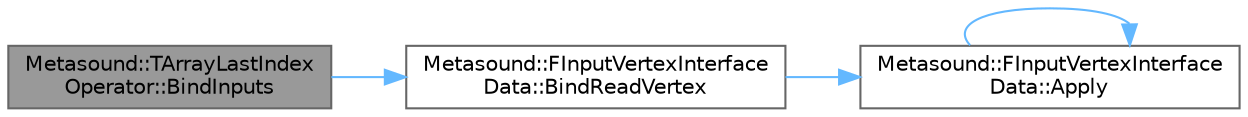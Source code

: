 digraph "Metasound::TArrayLastIndexOperator::BindInputs"
{
 // INTERACTIVE_SVG=YES
 // LATEX_PDF_SIZE
  bgcolor="transparent";
  edge [fontname=Helvetica,fontsize=10,labelfontname=Helvetica,labelfontsize=10];
  node [fontname=Helvetica,fontsize=10,shape=box,height=0.2,width=0.4];
  rankdir="LR";
  Node1 [id="Node000001",label="Metasound::TArrayLastIndex\lOperator::BindInputs",height=0.2,width=0.4,color="gray40", fillcolor="grey60", style="filled", fontcolor="black",tooltip="BindInputs binds data references in the IOperator with the FInputVertexInterfaceData."];
  Node1 -> Node2 [id="edge1_Node000001_Node000002",color="steelblue1",style="solid",tooltip=" "];
  Node2 [id="Node000002",label="Metasound::FInputVertexInterface\lData::BindReadVertex",height=0.2,width=0.4,color="grey40", fillcolor="white", style="filled",URL="$da/da4/classMetasound_1_1FInputVertexInterfaceData.html#a7c0d3a3b398e56cca596b9446d0ade36",tooltip="Bind a read vertex from a read reference."];
  Node2 -> Node3 [id="edge2_Node000002_Node000003",color="steelblue1",style="solid",tooltip=" "];
  Node3 [id="Node000003",label="Metasound::FInputVertexInterface\lData::Apply",height=0.2,width=0.4,color="grey40", fillcolor="white", style="filled",URL="$da/da4/classMetasound_1_1FInputVertexInterfaceData.html#a36803bfcf559df9d8daaed4549aa9673",tooltip=" "];
  Node3 -> Node3 [id="edge3_Node000003_Node000003",color="steelblue1",style="solid",tooltip=" "];
}
